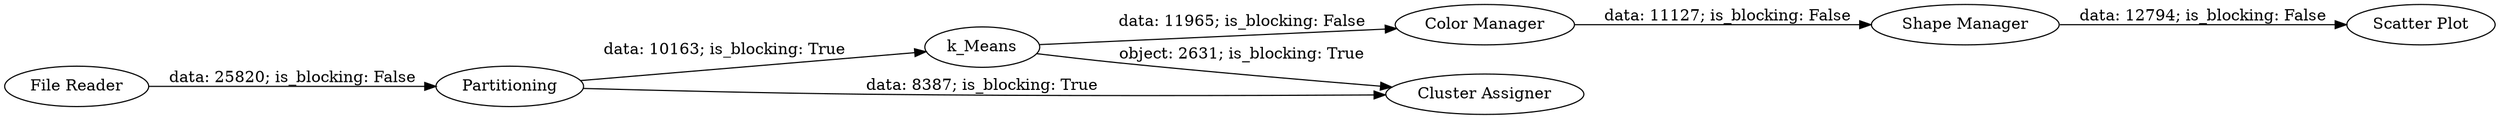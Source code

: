 digraph {
	"4522377845135031642_1" [label="File Reader"]
	"4522377845135031642_3" [label=k_Means]
	"4522377845135031642_5" [label="Color Manager"]
	"4522377845135031642_4" [label="Cluster Assigner"]
	"4522377845135031642_7" [label="Scatter Plot"]
	"4522377845135031642_6" [label="Shape Manager"]
	"4522377845135031642_2" [label=Partitioning]
	"4522377845135031642_5" -> "4522377845135031642_6" [label="data: 11127; is_blocking: False"]
	"4522377845135031642_6" -> "4522377845135031642_7" [label="data: 12794; is_blocking: False"]
	"4522377845135031642_1" -> "4522377845135031642_2" [label="data: 25820; is_blocking: False"]
	"4522377845135031642_3" -> "4522377845135031642_5" [label="data: 11965; is_blocking: False"]
	"4522377845135031642_2" -> "4522377845135031642_3" [label="data: 10163; is_blocking: True"]
	"4522377845135031642_2" -> "4522377845135031642_4" [label="data: 8387; is_blocking: True"]
	"4522377845135031642_3" -> "4522377845135031642_4" [label="object: 2631; is_blocking: True"]
	rankdir=LR
}
